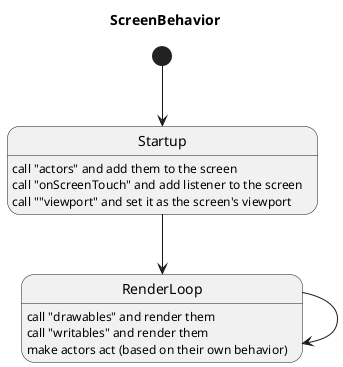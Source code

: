 @startuml
title ScreenBehavior

[*] --> Startup

Startup : call "actors" and add them to the screen
Startup : call "onScreenTouch" and add listener to the screen
Startup: call ""viewport" and set it as the screen's viewport

Startup -down-> RenderLoop
RenderLoop -> RenderLoop
RenderLoop: call "drawables" and render them
RenderLoop: call "writables" and render them
RenderLoop: make actors act (based on their own behavior)


@enduml

